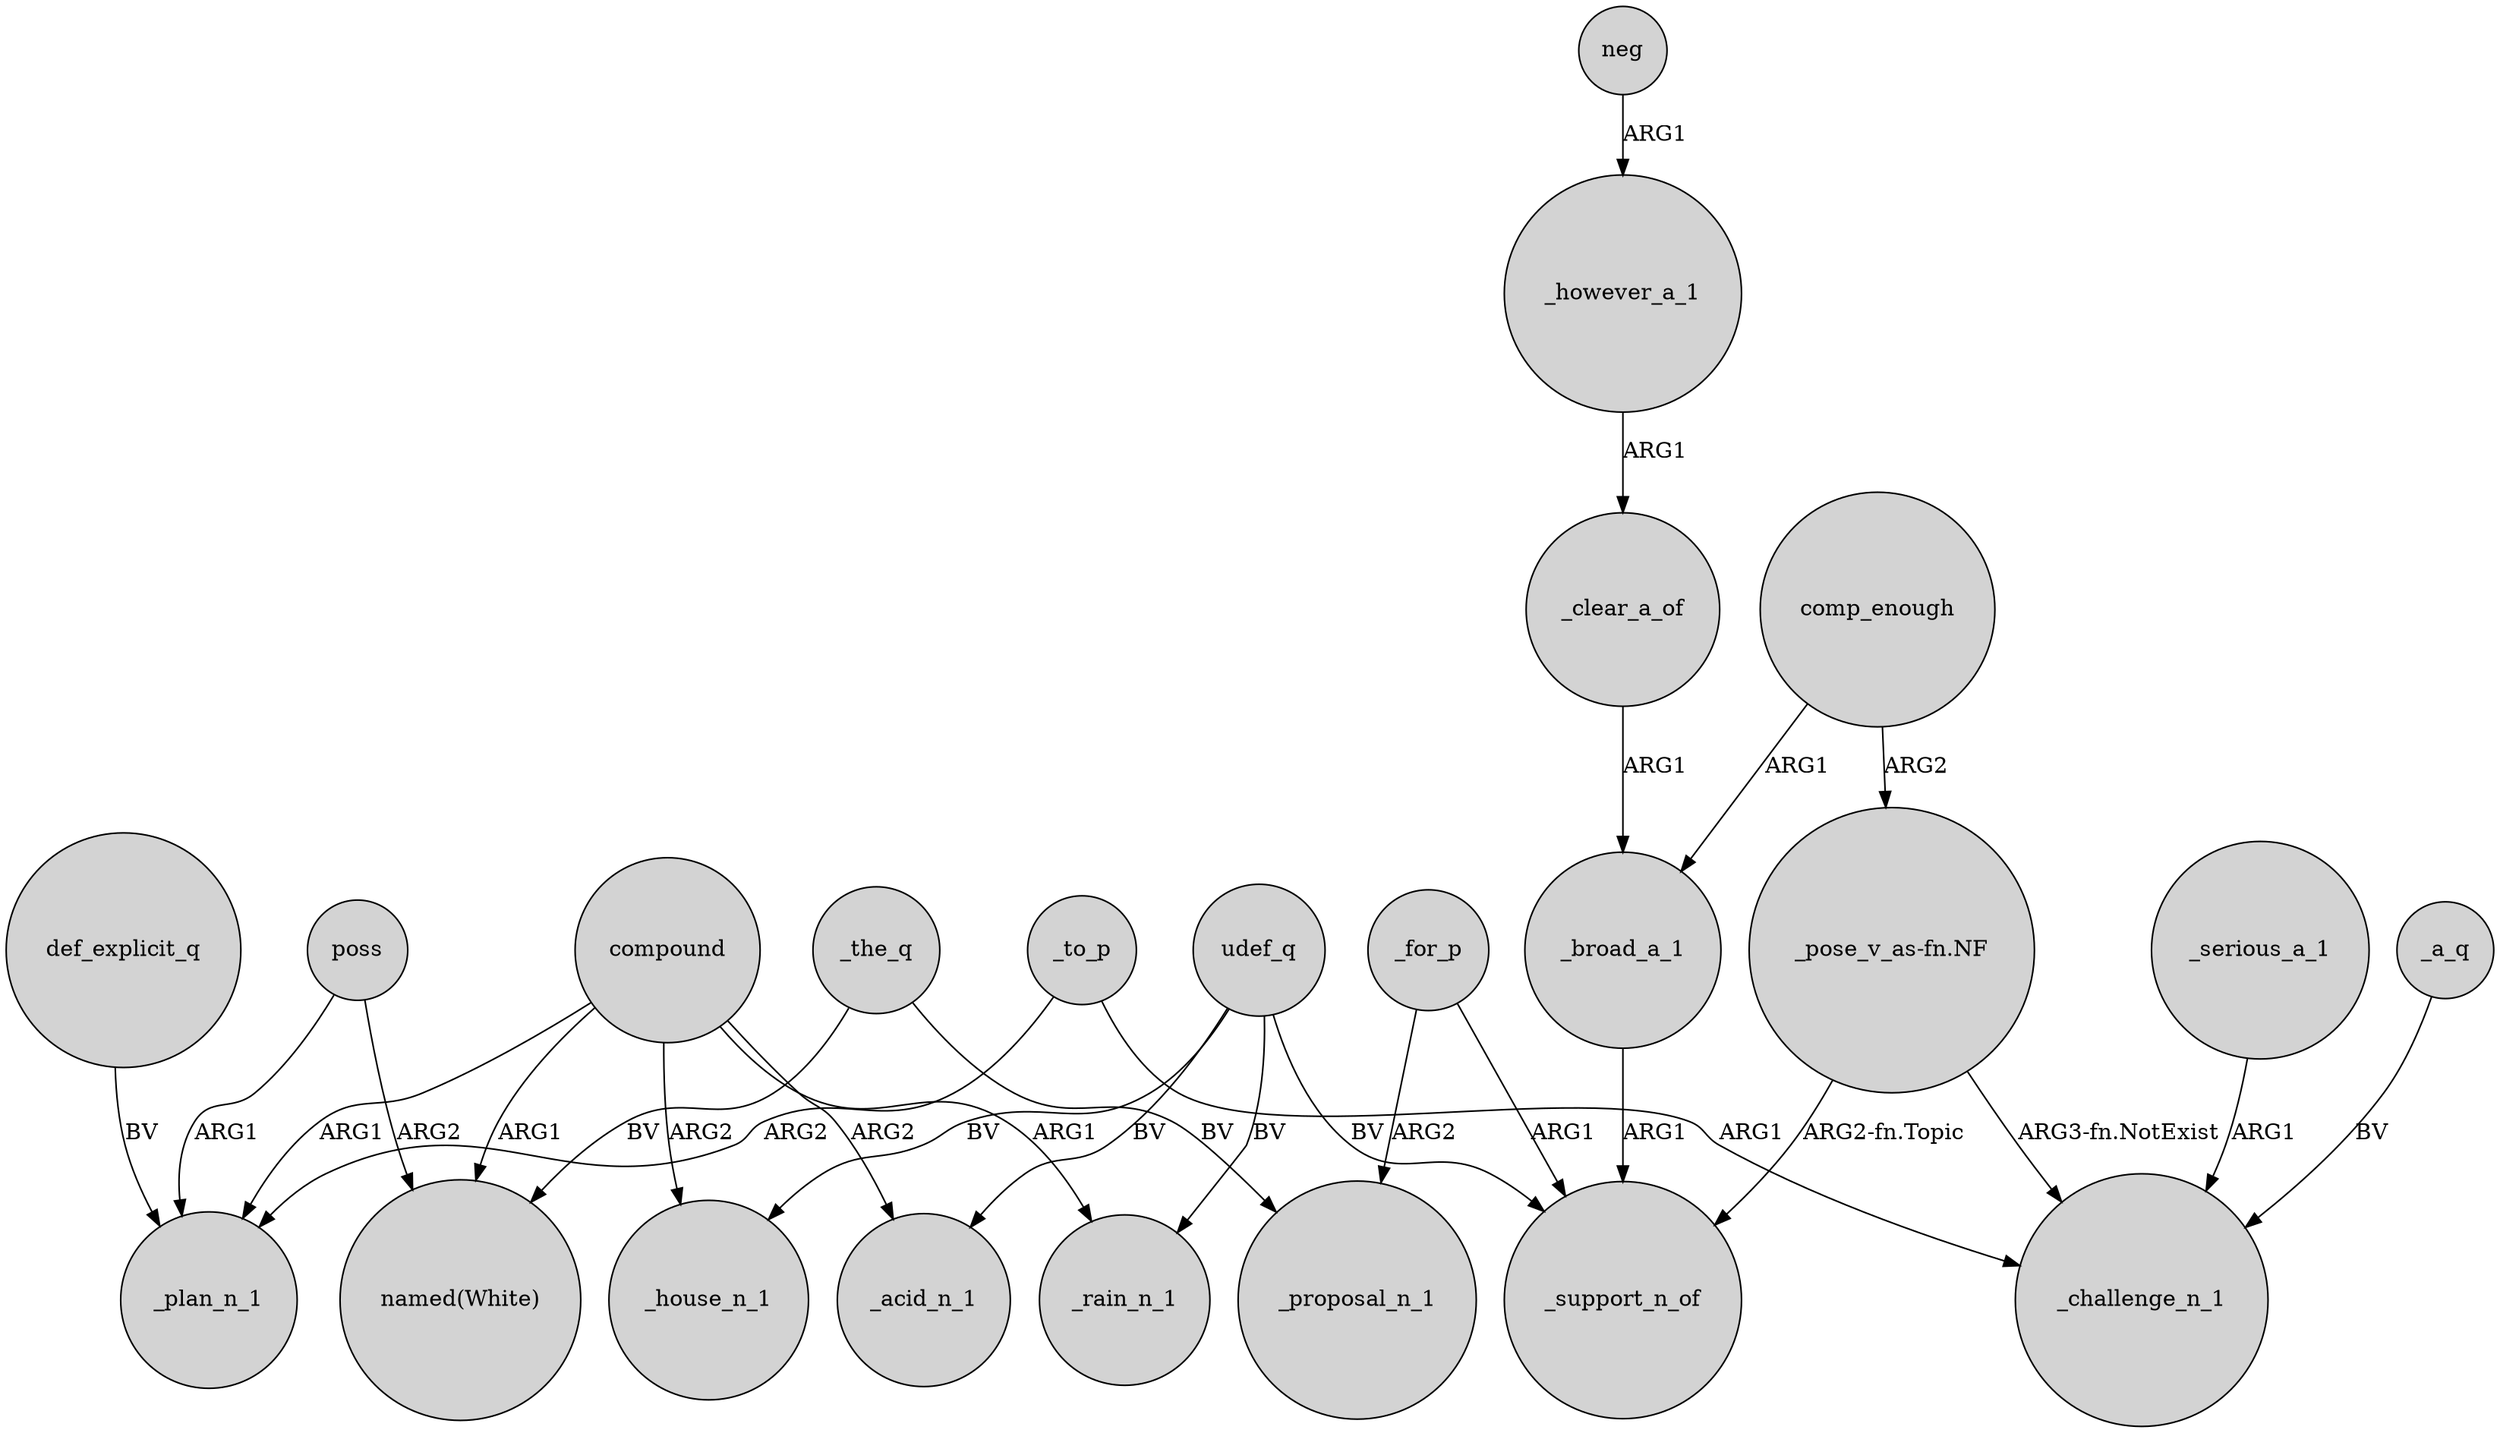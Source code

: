 digraph {
	node [shape=circle style=filled]
	poss -> _plan_n_1 [label=ARG1]
	_the_q -> _proposal_n_1 [label=BV]
	compound -> _acid_n_1 [label=ARG2]
	_serious_a_1 -> _challenge_n_1 [label=ARG1]
	compound -> _house_n_1 [label=ARG2]
	compound -> _rain_n_1 [label=ARG1]
	def_explicit_q -> _plan_n_1 [label=BV]
	compound -> _plan_n_1 [label=ARG1]
	neg -> _however_a_1 [label=ARG1]
	comp_enough -> _broad_a_1 [label=ARG1]
	_for_p -> _support_n_of [label=ARG1]
	udef_q -> _house_n_1 [label=BV]
	_broad_a_1 -> _support_n_of [label=ARG1]
	_to_p -> _plan_n_1 [label=ARG2]
	_a_q -> _challenge_n_1 [label=BV]
	_the_q -> "named(White)" [label=BV]
	"_pose_v_as-fn.NF" -> _support_n_of [label="ARG2-fn.Topic"]
	"_pose_v_as-fn.NF" -> _challenge_n_1 [label="ARG3-fn.NotExist"]
	comp_enough -> "_pose_v_as-fn.NF" [label=ARG2]
	_to_p -> _challenge_n_1 [label=ARG1]
	_clear_a_of -> _broad_a_1 [label=ARG1]
	poss -> "named(White)" [label=ARG2]
	udef_q -> _support_n_of [label=BV]
	udef_q -> _acid_n_1 [label=BV]
	compound -> "named(White)" [label=ARG1]
	_however_a_1 -> _clear_a_of [label=ARG1]
	_for_p -> _proposal_n_1 [label=ARG2]
	udef_q -> _rain_n_1 [label=BV]
}

